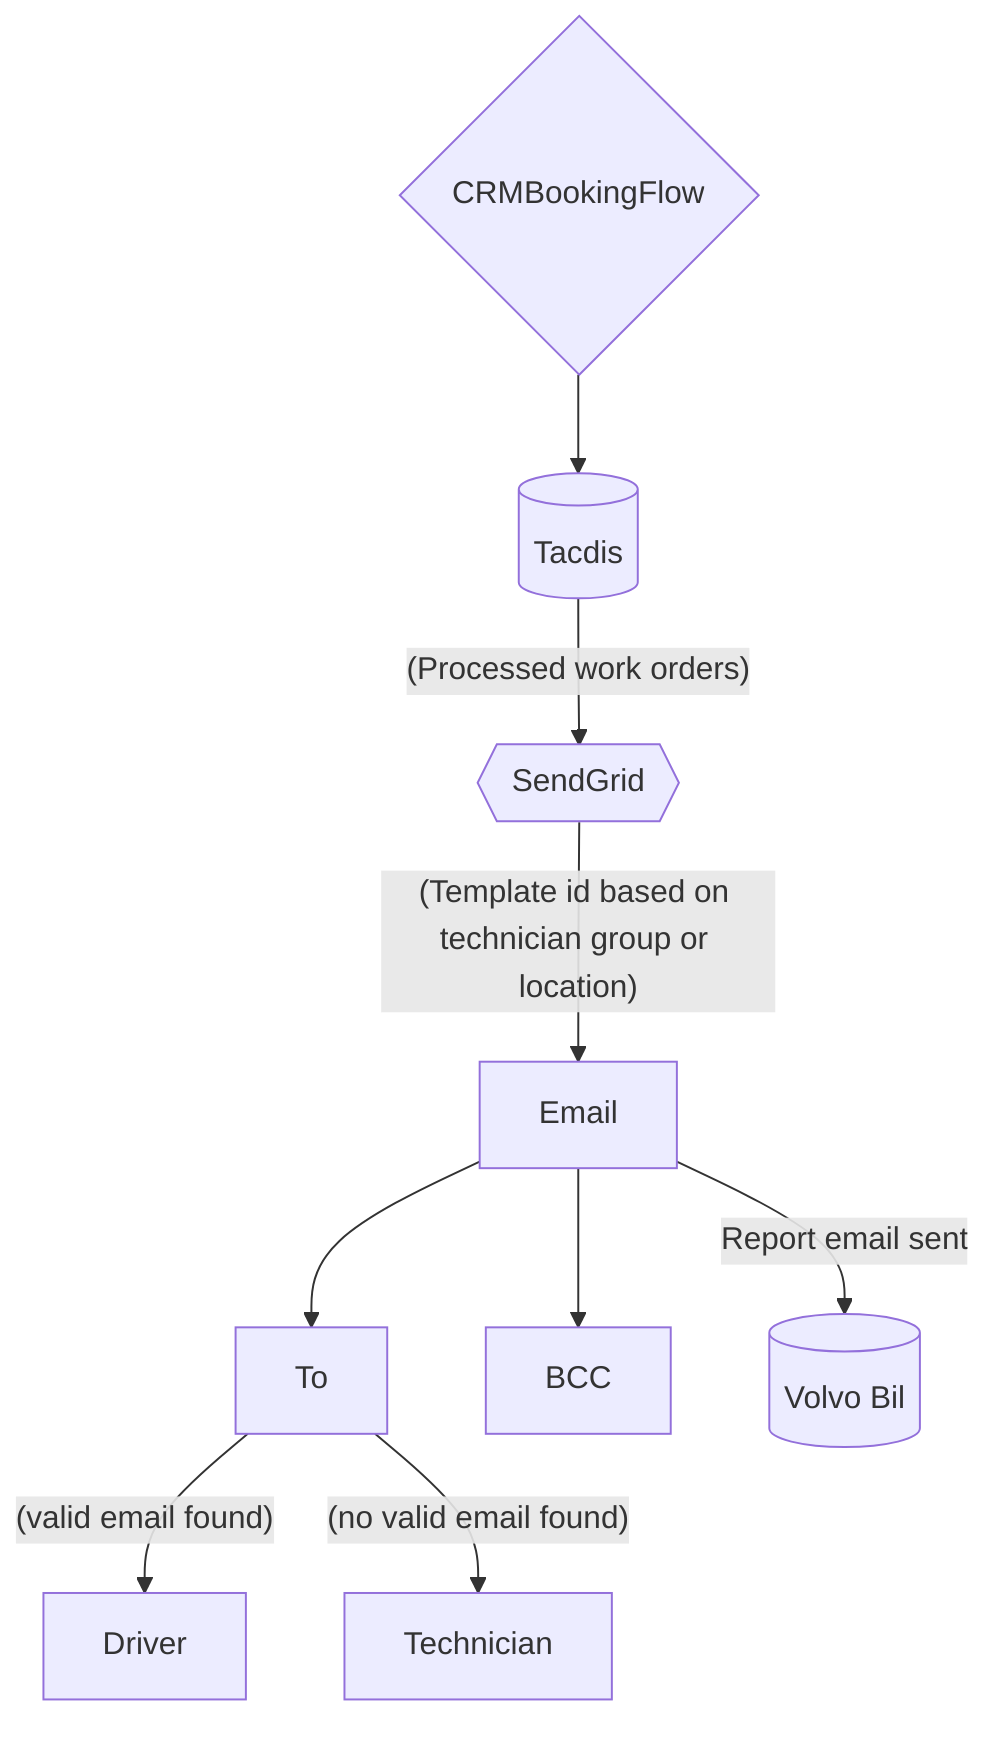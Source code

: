 graph TD

    CRMBookingFlow{CRMBookingFlow}-->Ft_listProcessedWorkOrderEC

    Ft_listProcessedWorkOrderEC[(Tacdis)]-->|"(Processed work orders)"|SendGrid

    SendGrid{{SendGrid}}-->|"(Template id based on technician group or location)"|Email

    Email-->To

    To-->|"(valid email found)"|Driver

    To-->|"(no valid email found)"|Technician

    Email-->BCC

    Email-->|"Report email sent"|CRMDataImport[(Volvo Bil)]